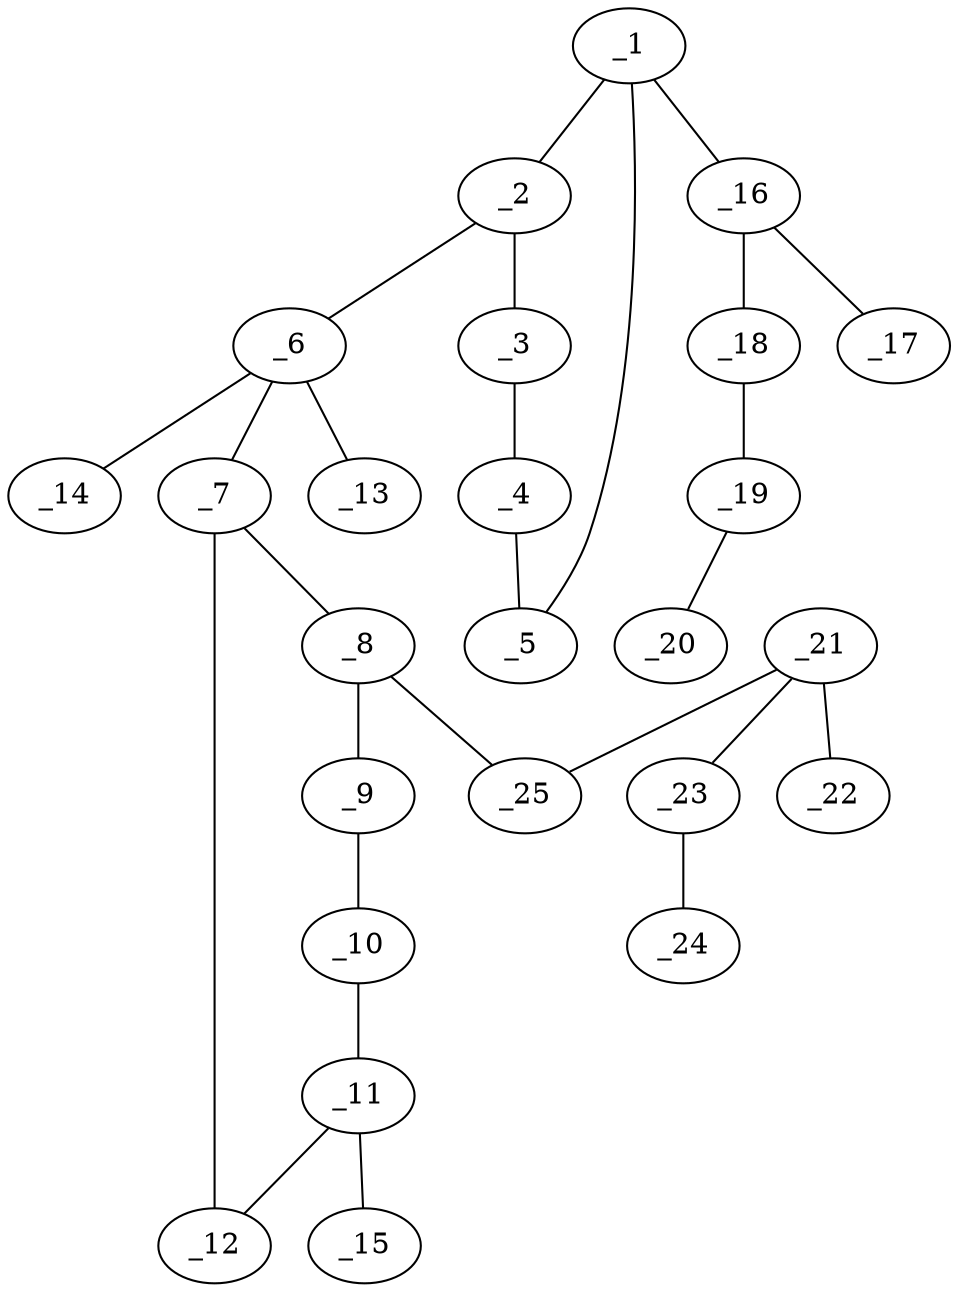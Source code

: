 graph molid694557 {
	_1	 [charge=0,
		chem=1,
		symbol="C  ",
		x="5.5211",
		y="1.8184"];
	_2	 [charge=0,
		chem=4,
		symbol="N  ",
		x="6.3301",
		y="1.2306"];
	_1 -- _2	 [valence=1];
	_5	 [charge=0,
		chem=1,
		symbol="C  ",
		x="5.8301",
		y="2.7694"];
	_1 -- _5	 [valence=2];
	_16	 [charge=0,
		chem=1,
		symbol="C  ",
		x="4.5701",
		y="1.5094"];
	_1 -- _16	 [valence=1];
	_3	 [charge=0,
		chem=1,
		symbol="C  ",
		x="7.1392",
		y="1.8184"];
	_2 -- _3	 [valence=1];
	_6	 [charge=0,
		chem=5,
		symbol="S  ",
		x="6.3301",
		y="0.2306"];
	_2 -- _6	 [valence=1];
	_4	 [charge=0,
		chem=1,
		symbol="C  ",
		x="6.8301",
		y="2.7694"];
	_3 -- _4	 [valence=2];
	_4 -- _5	 [valence=1];
	_7	 [charge=0,
		chem=1,
		symbol="C  ",
		x="6.3301",
		y="-0.7694"];
	_6 -- _7	 [valence=1];
	_13	 [charge=0,
		chem=2,
		symbol="O  ",
		x="5.3301",
		y="0.2306"];
	_6 -- _13	 [valence=2];
	_14	 [charge=0,
		chem=2,
		symbol="O  ",
		x="7.3301",
		y="0.2306"];
	_6 -- _14	 [valence=2];
	_8	 [charge=0,
		chem=1,
		symbol="C  ",
		x="5.4641",
		y="-1.2694"];
	_7 -- _8	 [valence=1];
	_12	 [charge=0,
		chem=1,
		symbol="C  ",
		x="7.1962",
		y="-1.2694"];
	_7 -- _12	 [valence=2];
	_9	 [charge=0,
		chem=1,
		symbol="C  ",
		x="5.4641",
		y="-2.2694"];
	_8 -- _9	 [valence=2];
	_25	 [charge=0,
		chem=4,
		symbol="N  ",
		x="4.5981",
		y="-0.7694"];
	_8 -- _25	 [valence=1];
	_10	 [charge=0,
		chem=1,
		symbol="C  ",
		x="6.3301",
		y="-2.7694"];
	_9 -- _10	 [valence=1];
	_11	 [charge=0,
		chem=1,
		symbol="C  ",
		x="7.1961",
		y="-2.2694"];
	_10 -- _11	 [valence=2];
	_11 -- _12	 [valence=1];
	_15	 [charge=0,
		chem=7,
		symbol="Cl ",
		x="8.0622",
		y="-2.7694"];
	_11 -- _15	 [valence=1];
	_17	 [charge=0,
		chem=2,
		symbol="O  ",
		x="4.3621",
		y="0.5312"];
	_16 -- _17	 [valence=2];
	_18	 [charge=0,
		chem=2,
		symbol="O  ",
		x="3.8269",
		y="2.1785"];
	_16 -- _18	 [valence=1];
	_19	 [charge=0,
		chem=1,
		symbol="C  ",
		x="2.8759",
		y="1.8695"];
	_18 -- _19	 [valence=1];
	_20	 [charge=0,
		chem=1,
		symbol="C  ",
		x="2.1327",
		y="2.5386"];
	_19 -- _20	 [valence=1];
	_21	 [charge=0,
		chem=1,
		symbol="C  ",
		x="3.7321",
		y="-1.2694"];
	_22	 [charge=0,
		chem=2,
		symbol="O  ",
		x="3.732",
		y="-2.2694"];
	_21 -- _22	 [valence=2];
	_23	 [charge=0,
		chem=1,
		symbol="C  ",
		x="2.866",
		y="-0.7694"];
	_21 -- _23	 [valence=1];
	_21 -- _25	 [valence=1];
	_24	 [charge=0,
		chem=1,
		symbol="C  ",
		x=2,
		y="-1.2694"];
	_23 -- _24	 [valence=1];
}

